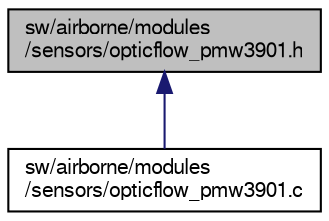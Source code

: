 digraph "sw/airborne/modules/sensors/opticflow_pmw3901.h"
{
  edge [fontname="FreeSans",fontsize="10",labelfontname="FreeSans",labelfontsize="10"];
  node [fontname="FreeSans",fontsize="10",shape=record];
  Node1 [label="sw/airborne/modules\l/sensors/opticflow_pmw3901.h",height=0.2,width=0.4,color="black", fillcolor="grey75", style="filled", fontcolor="black"];
  Node1 -> Node2 [dir="back",color="midnightblue",fontsize="10",style="solid",fontname="FreeSans"];
  Node2 [label="sw/airborne/modules\l/sensors/opticflow_pmw3901.c",height=0.2,width=0.4,color="black", fillcolor="white", style="filled",URL="$opticflow__pmw3901_8c.html"];
}
